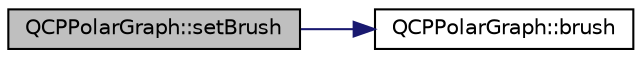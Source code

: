 digraph "QCPPolarGraph::setBrush"
{
 // LATEX_PDF_SIZE
  edge [fontname="Helvetica",fontsize="10",labelfontname="Helvetica",labelfontsize="10"];
  node [fontname="Helvetica",fontsize="10",shape=record];
  rankdir="LR";
  Node1 [label="QCPPolarGraph::setBrush",height=0.2,width=0.4,color="black", fillcolor="grey75", style="filled", fontcolor="black",tooltip=" "];
  Node1 -> Node2 [color="midnightblue",fontsize="10",style="solid",fontname="Helvetica"];
  Node2 [label="QCPPolarGraph::brush",height=0.2,width=0.4,color="black", fillcolor="white", style="filled",URL="$classQCPPolarGraph.html#af2826a40c8c6d73b9060b232ad2937ad",tooltip=" "];
}
